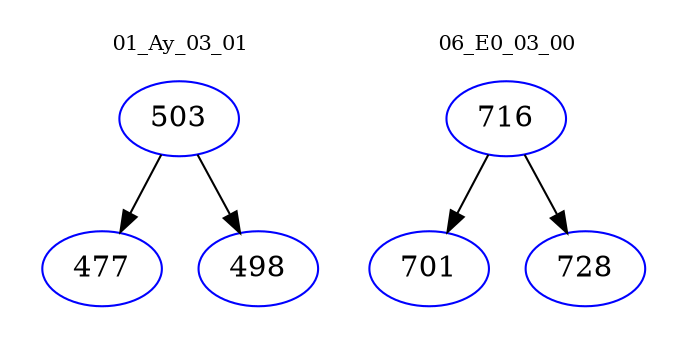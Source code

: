 digraph{
subgraph cluster_0 {
color = white
label = "01_Ay_03_01";
fontsize=10;
T0_503 [label="503", color="blue"]
T0_503 -> T0_477 [color="black"]
T0_477 [label="477", color="blue"]
T0_503 -> T0_498 [color="black"]
T0_498 [label="498", color="blue"]
}
subgraph cluster_1 {
color = white
label = "06_E0_03_00";
fontsize=10;
T1_716 [label="716", color="blue"]
T1_716 -> T1_701 [color="black"]
T1_701 [label="701", color="blue"]
T1_716 -> T1_728 [color="black"]
T1_728 [label="728", color="blue"]
}
}
